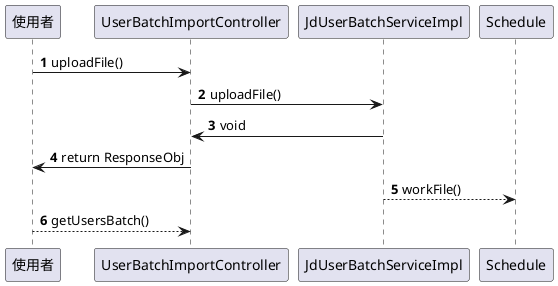 @startuml

autonumber

使用者 -> UserBatchImportController: uploadFile()
UserBatchImportController -> JdUserBatchServiceImpl: uploadFile()
JdUserBatchServiceImpl -> UserBatchImportController: void
UserBatchImportController -> 使用者: return ResponseObj
JdUserBatchServiceImpl --> Schedule: workFile()
使用者 --> UserBatchImportController: getUsersBatch()
@enduml